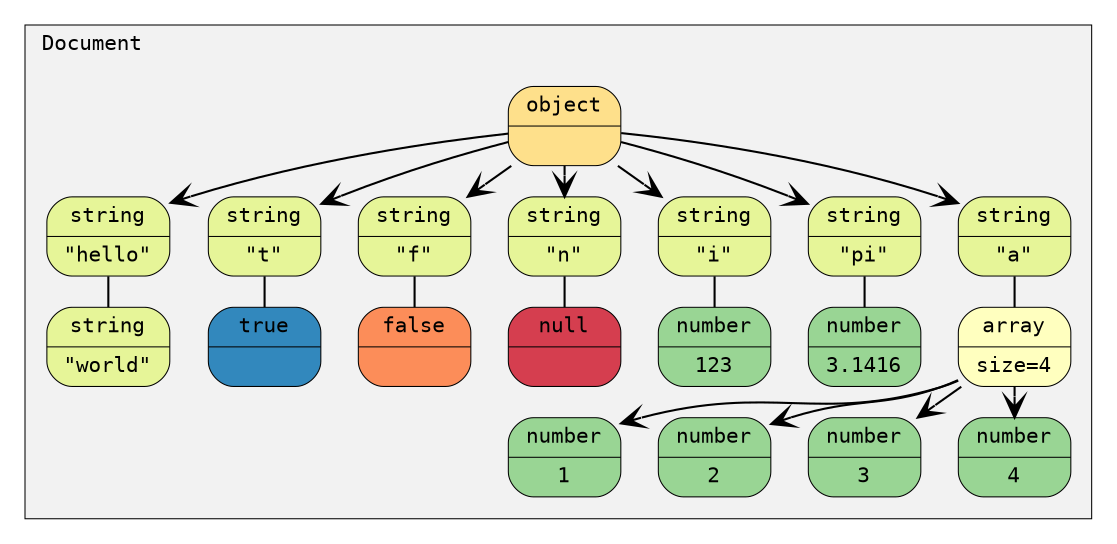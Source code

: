 digraph {
	compound=true
	fontname="Inconsolata, Consolas"
	fontsize=10
	margin="0,0"
	ranksep=0.2
	penwidth=0.5
	
	node [fontname="Inconsolata, Consolas", fontsize=10, penwidth=0.5]
	edge [fontname="Inconsolata, Consolas", fontsize=10]

	subgraph cluster1 {
		margin="10,10"
		labeljust="left"
		label = "Document"
		style=filled
		fillcolor=gray95
		node [shape=Mrecord, style=filled, colorscheme=spectral7]
		
		root [label="{object|}", fillcolor=3]

		{			
			hello [label="{string|\"hello\"}", fillcolor=5]
			t [label="{string|\"t\"}", fillcolor=5]
			f [label="{string|\"f\"}", fillcolor=5]
			n [label="{string|\"n\"}", fillcolor=5]
			i [label="{string|\"i\"}", fillcolor=5]
			pi [label="{string|\"pi\"}", fillcolor=5]
			a [label="{string|\"a\"}", fillcolor=5]

			world [label="{string|\"world\"}", fillcolor=5]
			true [label="{true|}", fillcolor=7]
			false [label="{false|}", fillcolor=2]
			null [label="{null|}", fillcolor=1]
			i1 [label="{number|123}", fillcolor=6]
			pi1 [label="{number|3.1416}", fillcolor=6]
			array [label="{array|size=4}", fillcolor=4]

			a1 [label="{number|1}", fillcolor=6]
			a2 [label="{number|2}", fillcolor=6]
			a3 [label="{number|3}", fillcolor=6]
			a4 [label="{number|4}", fillcolor=6]
		}

		edge [arrowhead=vee]
		root -> { hello, t, f, n, i, pi, a }		
		array -> { a1, a2, a3, a4}

		edge [arrowhead=none]
		hello -> world
		t -> true
		f -> false
		n -> null
		i -> i1
		pi -> pi1
		a -> array
	}
}